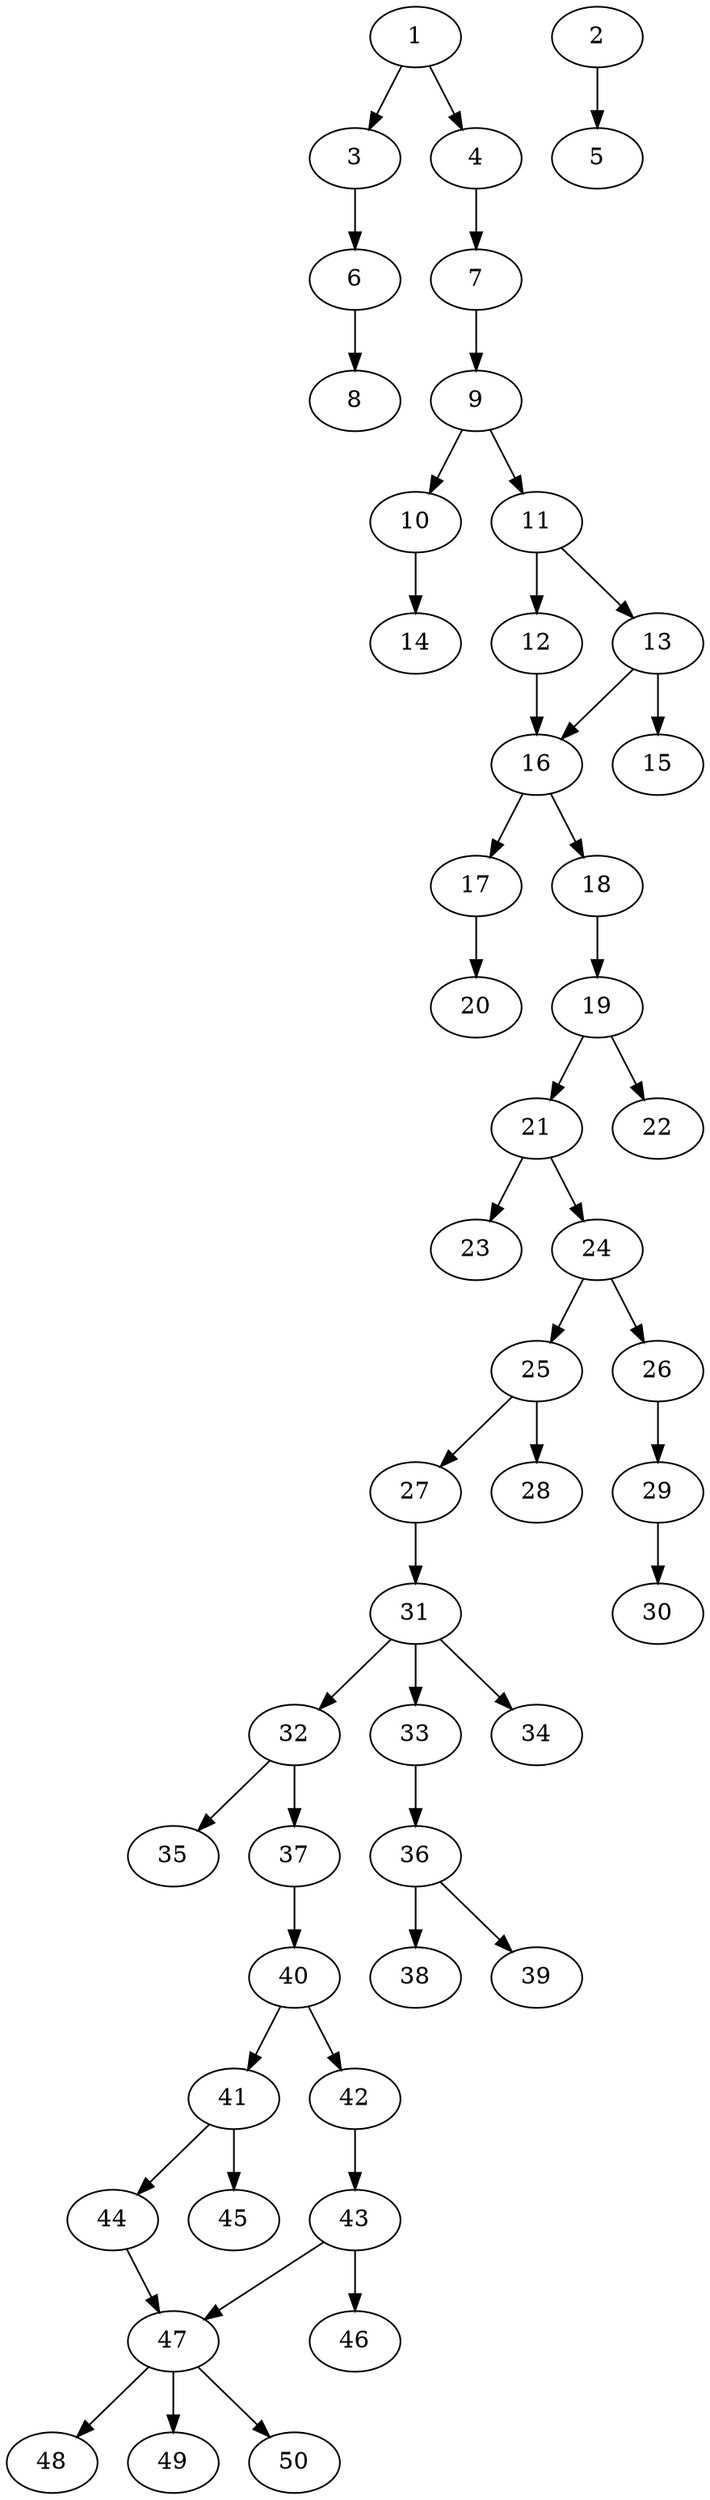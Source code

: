 // DAG automatically generated by daggen at Thu Oct  3 14:07:58 2019
// ./daggen --dot -n 50 --ccr 0.3 --fat 0.3 --regular 0.7 --density 0.5 --mindata 5242880 --maxdata 52428800 
digraph G {
  1 [size="132809387", alpha="0.15", expect_size="39842816"] 
  1 -> 3 [size ="39842816"]
  1 -> 4 [size ="39842816"]
  2 [size="84415147", alpha="0.10", expect_size="25324544"] 
  2 -> 5 [size ="25324544"]
  3 [size="54060373", alpha="0.12", expect_size="16218112"] 
  3 -> 6 [size ="16218112"]
  4 [size="168502613", alpha="0.02", expect_size="50550784"] 
  4 -> 7 [size ="50550784"]
  5 [size="51186347", alpha="0.04", expect_size="15355904"] 
  6 [size="145844907", alpha="0.10", expect_size="43753472"] 
  6 -> 8 [size ="43753472"]
  7 [size="20503893", alpha="0.18", expect_size="6151168"] 
  7 -> 9 [size ="6151168"]
  8 [size="44199253", alpha="0.03", expect_size="13259776"] 
  9 [size="161300480", alpha="0.16", expect_size="48390144"] 
  9 -> 10 [size ="48390144"]
  9 -> 11 [size ="48390144"]
  10 [size="36164267", alpha="0.17", expect_size="10849280"] 
  10 -> 14 [size ="10849280"]
  11 [size="165850453", alpha="0.19", expect_size="49755136"] 
  11 -> 12 [size ="49755136"]
  11 -> 13 [size ="49755136"]
  12 [size="127170560", alpha="0.00", expect_size="38151168"] 
  12 -> 16 [size ="38151168"]
  13 [size="47551147", alpha="0.11", expect_size="14265344"] 
  13 -> 15 [size ="14265344"]
  13 -> 16 [size ="14265344"]
  14 [size="143141547", alpha="0.04", expect_size="42942464"] 
  15 [size="161583787", alpha="0.03", expect_size="48475136"] 
  16 [size="36044800", alpha="0.10", expect_size="10813440"] 
  16 -> 17 [size ="10813440"]
  16 -> 18 [size ="10813440"]
  17 [size="115882667", alpha="0.01", expect_size="34764800"] 
  17 -> 20 [size ="34764800"]
  18 [size="97245867", alpha="0.04", expect_size="29173760"] 
  18 -> 19 [size ="29173760"]
  19 [size="124747093", alpha="0.01", expect_size="37424128"] 
  19 -> 21 [size ="37424128"]
  19 -> 22 [size ="37424128"]
  20 [size="97003520", alpha="0.15", expect_size="29101056"] 
  21 [size="69905067", alpha="0.03", expect_size="20971520"] 
  21 -> 23 [size ="20971520"]
  21 -> 24 [size ="20971520"]
  22 [size="65512107", alpha="0.20", expect_size="19653632"] 
  23 [size="66027520", alpha="0.01", expect_size="19808256"] 
  24 [size="152948053", alpha="0.02", expect_size="45884416"] 
  24 -> 25 [size ="45884416"]
  24 -> 26 [size ="45884416"]
  25 [size="28948480", alpha="0.07", expect_size="8684544"] 
  25 -> 27 [size ="8684544"]
  25 -> 28 [size ="8684544"]
  26 [size="54186667", alpha="0.08", expect_size="16256000"] 
  26 -> 29 [size ="16256000"]
  27 [size="134311253", alpha="0.10", expect_size="40293376"] 
  27 -> 31 [size ="40293376"]
  28 [size="138277547", alpha="0.14", expect_size="41483264"] 
  29 [size="166372693", alpha="0.18", expect_size="49911808"] 
  29 -> 30 [size ="49911808"]
  30 [size="20172800", alpha="0.03", expect_size="6051840"] 
  31 [size="137820160", alpha="0.08", expect_size="41346048"] 
  31 -> 32 [size ="41346048"]
  31 -> 33 [size ="41346048"]
  31 -> 34 [size ="41346048"]
  32 [size="162785280", alpha="0.06", expect_size="48835584"] 
  32 -> 35 [size ="48835584"]
  32 -> 37 [size ="48835584"]
  33 [size="162010453", alpha="0.09", expect_size="48603136"] 
  33 -> 36 [size ="48603136"]
  34 [size="172083200", alpha="0.07", expect_size="51624960"] 
  35 [size="29457067", alpha="0.03", expect_size="8837120"] 
  36 [size="82425173", alpha="0.02", expect_size="24727552"] 
  36 -> 38 [size ="24727552"]
  36 -> 39 [size ="24727552"]
  37 [size="144776533", alpha="0.14", expect_size="43432960"] 
  37 -> 40 [size ="43432960"]
  38 [size="62255787", alpha="0.16", expect_size="18676736"] 
  39 [size="18879147", alpha="0.11", expect_size="5663744"] 
  40 [size="158470827", alpha="0.16", expect_size="47541248"] 
  40 -> 41 [size ="47541248"]
  40 -> 42 [size ="47541248"]
  41 [size="27859627", alpha="0.08", expect_size="8357888"] 
  41 -> 44 [size ="8357888"]
  41 -> 45 [size ="8357888"]
  42 [size="90002773", alpha="0.06", expect_size="27000832"] 
  42 -> 43 [size ="27000832"]
  43 [size="140011520", alpha="0.11", expect_size="42003456"] 
  43 -> 46 [size ="42003456"]
  43 -> 47 [size ="42003456"]
  44 [size="50688000", alpha="0.12", expect_size="15206400"] 
  44 -> 47 [size ="15206400"]
  45 [size="104977067", alpha="0.15", expect_size="31493120"] 
  46 [size="132420267", alpha="0.03", expect_size="39726080"] 
  47 [size="151589547", alpha="0.05", expect_size="45476864"] 
  47 -> 48 [size ="45476864"]
  47 -> 49 [size ="45476864"]
  47 -> 50 [size ="45476864"]
  48 [size="103604907", alpha="0.03", expect_size="31081472"] 
  49 [size="68239360", alpha="0.20", expect_size="20471808"] 
  50 [size="152763733", alpha="0.17", expect_size="45829120"] 
}
